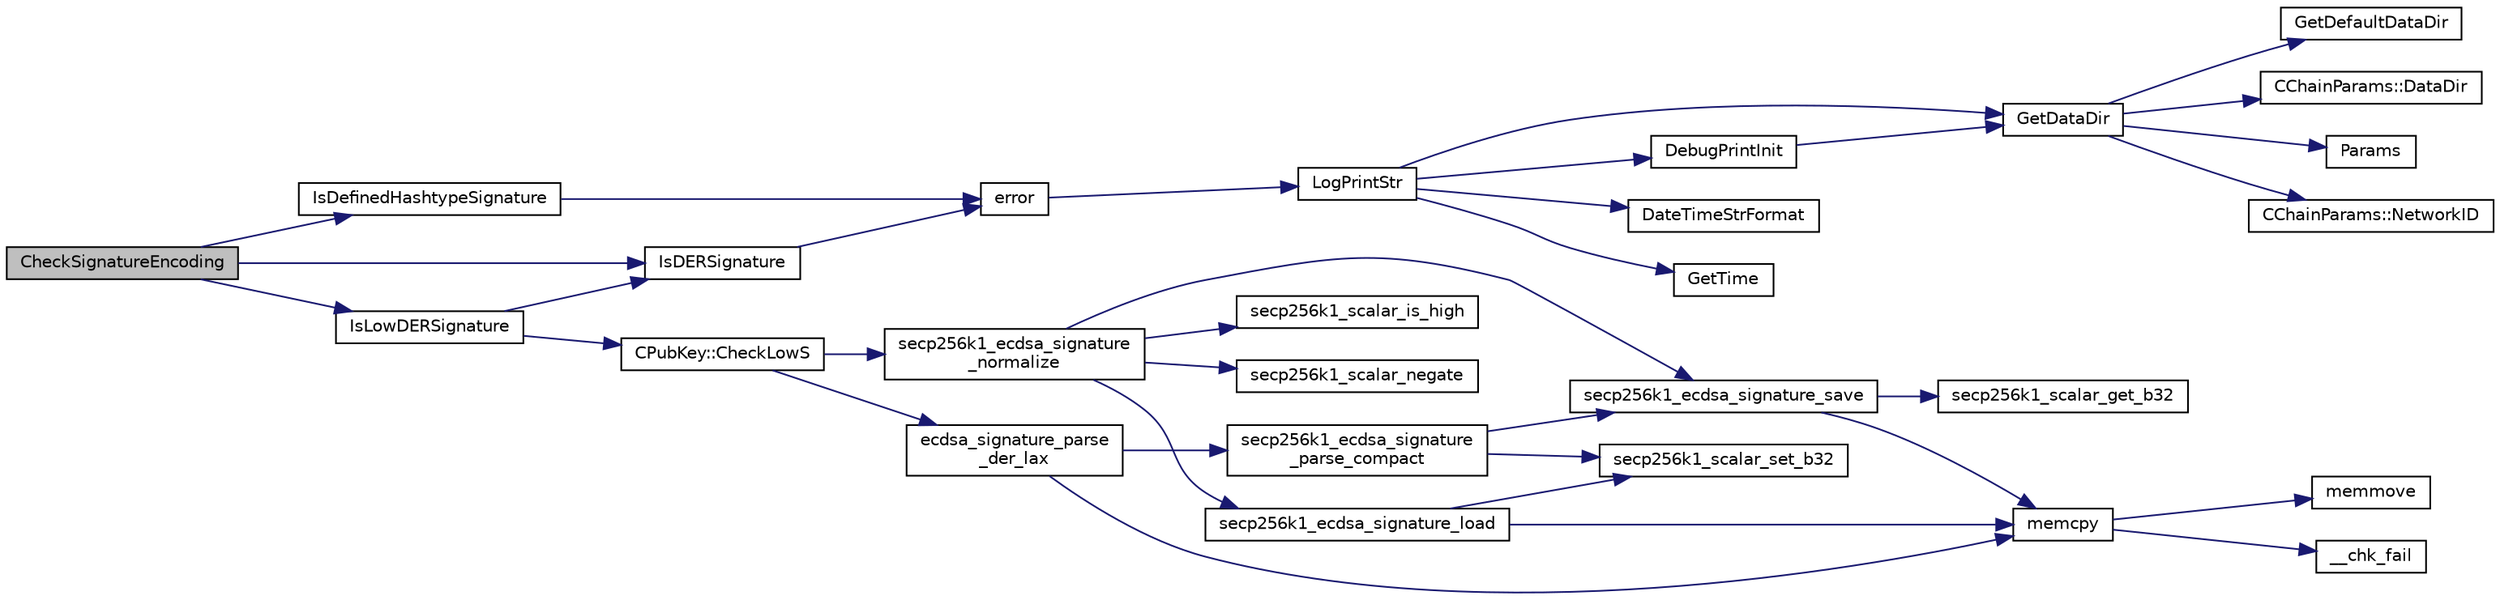 digraph "CheckSignatureEncoding"
{
  edge [fontname="Helvetica",fontsize="10",labelfontname="Helvetica",labelfontsize="10"];
  node [fontname="Helvetica",fontsize="10",shape=record];
  rankdir="LR";
  Node780 [label="CheckSignatureEncoding",height=0.2,width=0.4,color="black", fillcolor="grey75", style="filled", fontcolor="black"];
  Node780 -> Node781 [color="midnightblue",fontsize="10",style="solid",fontname="Helvetica"];
  Node781 [label="IsDERSignature",height=0.2,width=0.4,color="black", fillcolor="white", style="filled",URL="$dd/d0f/script_8cpp.html#a085cff21cf73b4aa50c6fc5a0082ad85"];
  Node781 -> Node782 [color="midnightblue",fontsize="10",style="solid",fontname="Helvetica"];
  Node782 [label="error",height=0.2,width=0.4,color="black", fillcolor="white", style="filled",URL="$d8/d3c/util_8h.html#af8985880cf4ef26df0a5aa2ffcb76662"];
  Node782 -> Node783 [color="midnightblue",fontsize="10",style="solid",fontname="Helvetica"];
  Node783 [label="LogPrintStr",height=0.2,width=0.4,color="black", fillcolor="white", style="filled",URL="$d8/d3c/util_8h.html#afd4c3002b2797c0560adddb6af3ca1da"];
  Node783 -> Node784 [color="midnightblue",fontsize="10",style="solid",fontname="Helvetica"];
  Node784 [label="DebugPrintInit",height=0.2,width=0.4,color="black", fillcolor="white", style="filled",URL="$df/d2d/util_8cpp.html#a751ff5f21d880737811136b5e0bcea12"];
  Node784 -> Node785 [color="midnightblue",fontsize="10",style="solid",fontname="Helvetica"];
  Node785 [label="GetDataDir",height=0.2,width=0.4,color="black", fillcolor="white", style="filled",URL="$df/d2d/util_8cpp.html#ab83866a054745d4b30a3948a1b44beba"];
  Node785 -> Node786 [color="midnightblue",fontsize="10",style="solid",fontname="Helvetica"];
  Node786 [label="Params",height=0.2,width=0.4,color="black", fillcolor="white", style="filled",URL="$df/dbf/chainparams_8cpp.html#ace5c5b706d71a324a417dd2db394fd4a",tooltip="Return the currently selected parameters. "];
  Node785 -> Node787 [color="midnightblue",fontsize="10",style="solid",fontname="Helvetica"];
  Node787 [label="CChainParams::NetworkID",height=0.2,width=0.4,color="black", fillcolor="white", style="filled",URL="$d1/d4f/class_c_chain_params.html#a90dc493ec0c0325c98c3ac06eb99862b"];
  Node785 -> Node788 [color="midnightblue",fontsize="10",style="solid",fontname="Helvetica"];
  Node788 [label="GetDefaultDataDir",height=0.2,width=0.4,color="black", fillcolor="white", style="filled",URL="$df/d2d/util_8cpp.html#ab272995de020a3bcbf743be630e485c6"];
  Node785 -> Node789 [color="midnightblue",fontsize="10",style="solid",fontname="Helvetica"];
  Node789 [label="CChainParams::DataDir",height=0.2,width=0.4,color="black", fillcolor="white", style="filled",URL="$d1/d4f/class_c_chain_params.html#a959488b5d8e6fe62857940b831d73a78"];
  Node783 -> Node785 [color="midnightblue",fontsize="10",style="solid",fontname="Helvetica"];
  Node783 -> Node790 [color="midnightblue",fontsize="10",style="solid",fontname="Helvetica"];
  Node790 [label="DateTimeStrFormat",height=0.2,width=0.4,color="black", fillcolor="white", style="filled",URL="$df/d2d/util_8cpp.html#a749bc6776c8ec72d7c5e4dea56aee415"];
  Node783 -> Node791 [color="midnightblue",fontsize="10",style="solid",fontname="Helvetica"];
  Node791 [label="GetTime",height=0.2,width=0.4,color="black", fillcolor="white", style="filled",URL="$df/d2d/util_8cpp.html#a46fac5fba8ba905b5f9acb364f5d8c6f"];
  Node780 -> Node792 [color="midnightblue",fontsize="10",style="solid",fontname="Helvetica"];
  Node792 [label="IsLowDERSignature",height=0.2,width=0.4,color="black", fillcolor="white", style="filled",URL="$dd/d0f/script_8cpp.html#a0fd00c3aff80aafc124933b1c789c660"];
  Node792 -> Node781 [color="midnightblue",fontsize="10",style="solid",fontname="Helvetica"];
  Node792 -> Node793 [color="midnightblue",fontsize="10",style="solid",fontname="Helvetica"];
  Node793 [label="CPubKey::CheckLowS",height=0.2,width=0.4,color="black", fillcolor="white", style="filled",URL="$da/d4e/class_c_pub_key.html#a4ada230ef593456ef9088c28fd5ca34e",tooltip="Check whether a signature is normalized (lower-S). "];
  Node793 -> Node794 [color="midnightblue",fontsize="10",style="solid",fontname="Helvetica"];
  Node794 [label="ecdsa_signature_parse\l_der_lax",height=0.2,width=0.4,color="black", fillcolor="white", style="filled",URL="$da/d8e/pubkey_8cpp.html#acd68762de13ffb2c909fcf12acfea0fd",tooltip="This function is taken from the libsecp256k1 distribution and implements DER parsing for ECDSA signat..."];
  Node794 -> Node795 [color="midnightblue",fontsize="10",style="solid",fontname="Helvetica"];
  Node795 [label="secp256k1_ecdsa_signature\l_parse_compact",height=0.2,width=0.4,color="black", fillcolor="white", style="filled",URL="$d7/dd3/secp256k1_8h.html#a2aff2802eca3d15ec54298e879579897",tooltip="Parse an ECDSA signature in compact (64 bytes) format. "];
  Node795 -> Node796 [color="midnightblue",fontsize="10",style="solid",fontname="Helvetica"];
  Node796 [label="secp256k1_scalar_set_b32",height=0.2,width=0.4,color="black", fillcolor="white", style="filled",URL="$db/d94/scalar_8h.html#a25cc2d45ae1d1765d07c3313cdf46fa0",tooltip="Set a scalar from a big endian byte array. "];
  Node795 -> Node797 [color="midnightblue",fontsize="10",style="solid",fontname="Helvetica"];
  Node797 [label="secp256k1_ecdsa_signature_save",height=0.2,width=0.4,color="black", fillcolor="white", style="filled",URL="$d1/d8c/secp256k1_8c.html#a94e522f94c4819bebf8e854952eb6a8f"];
  Node797 -> Node798 [color="midnightblue",fontsize="10",style="solid",fontname="Helvetica"];
  Node798 [label="memcpy",height=0.2,width=0.4,color="black", fillcolor="white", style="filled",URL="$d5/d9f/glibc__compat_8cpp.html#a0f46826ab0466591e136db24394923cf"];
  Node798 -> Node799 [color="midnightblue",fontsize="10",style="solid",fontname="Helvetica"];
  Node799 [label="memmove",height=0.2,width=0.4,color="black", fillcolor="white", style="filled",URL="$d5/d9f/glibc__compat_8cpp.html#a9778d49e9029dd75bc53ecbbf9f5e9a1"];
  Node798 -> Node800 [color="midnightblue",fontsize="10",style="solid",fontname="Helvetica"];
  Node800 [label="__chk_fail",height=0.2,width=0.4,color="black", fillcolor="white", style="filled",URL="$d5/d9f/glibc__compat_8cpp.html#a424ac71631da5ada2976630ff67051d1"];
  Node797 -> Node801 [color="midnightblue",fontsize="10",style="solid",fontname="Helvetica"];
  Node801 [label="secp256k1_scalar_get_b32",height=0.2,width=0.4,color="black", fillcolor="white", style="filled",URL="$db/d94/scalar_8h.html#a4fa08f8af5a23f505b44c9ef1bec1831",tooltip="Convert a scalar to a byte array. "];
  Node794 -> Node798 [color="midnightblue",fontsize="10",style="solid",fontname="Helvetica"];
  Node793 -> Node802 [color="midnightblue",fontsize="10",style="solid",fontname="Helvetica"];
  Node802 [label="secp256k1_ecdsa_signature\l_normalize",height=0.2,width=0.4,color="black", fillcolor="white", style="filled",URL="$d7/dd3/secp256k1_8h.html#a93ec36a19229f08acc5ff1ca613ab3a1",tooltip="Convert a signature to a normalized lower-S form. "];
  Node802 -> Node803 [color="midnightblue",fontsize="10",style="solid",fontname="Helvetica"];
  Node803 [label="secp256k1_ecdsa_signature_load",height=0.2,width=0.4,color="black", fillcolor="white", style="filled",URL="$d1/d8c/secp256k1_8c.html#af2027241c9dfc85fa5b6a3bb5fe41d18"];
  Node803 -> Node798 [color="midnightblue",fontsize="10",style="solid",fontname="Helvetica"];
  Node803 -> Node796 [color="midnightblue",fontsize="10",style="solid",fontname="Helvetica"];
  Node802 -> Node804 [color="midnightblue",fontsize="10",style="solid",fontname="Helvetica"];
  Node804 [label="secp256k1_scalar_is_high",height=0.2,width=0.4,color="black", fillcolor="white", style="filled",URL="$db/d94/scalar_8h.html#aab66620cbbe49bec3c7c02f4a1219c05",tooltip="Check whether a scalar is higher than the group order divided by 2. "];
  Node802 -> Node805 [color="midnightblue",fontsize="10",style="solid",fontname="Helvetica"];
  Node805 [label="secp256k1_scalar_negate",height=0.2,width=0.4,color="black", fillcolor="white", style="filled",URL="$db/d94/scalar_8h.html#aa3f1c1d4536adf835ee256878c222968",tooltip="Compute the complement of a scalar (modulo the group order). "];
  Node802 -> Node797 [color="midnightblue",fontsize="10",style="solid",fontname="Helvetica"];
  Node780 -> Node806 [color="midnightblue",fontsize="10",style="solid",fontname="Helvetica"];
  Node806 [label="IsDefinedHashtypeSignature",height=0.2,width=0.4,color="black", fillcolor="white", style="filled",URL="$dd/d0f/script_8cpp.html#a10b82cfa960aba7c714878a6c5ba6424"];
  Node806 -> Node782 [color="midnightblue",fontsize="10",style="solid",fontname="Helvetica"];
}
